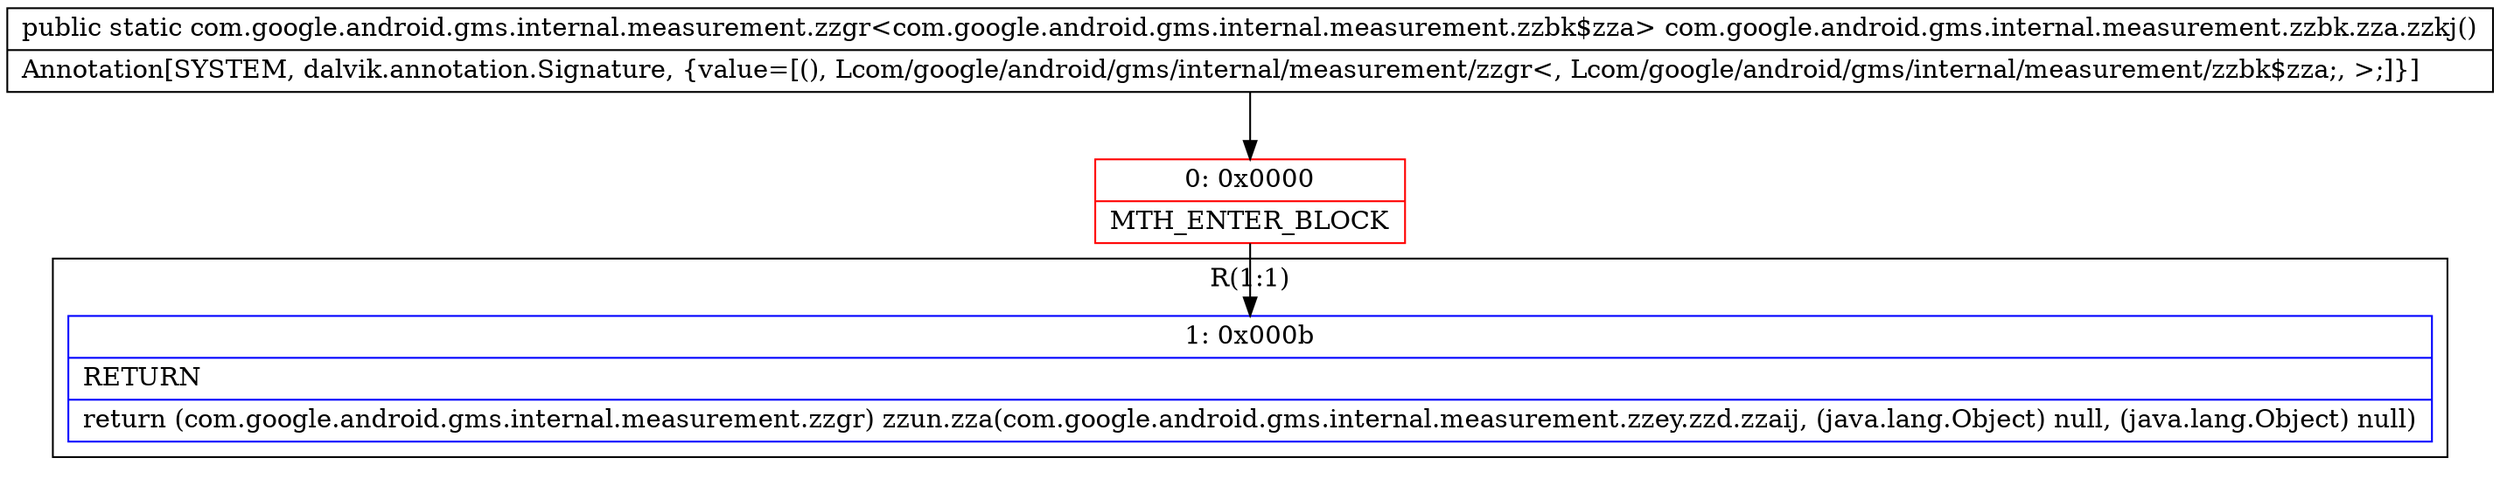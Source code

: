 digraph "CFG forcom.google.android.gms.internal.measurement.zzbk.zza.zzkj()Lcom\/google\/android\/gms\/internal\/measurement\/zzgr;" {
subgraph cluster_Region_565126013 {
label = "R(1:1)";
node [shape=record,color=blue];
Node_1 [shape=record,label="{1\:\ 0x000b|RETURN\l|return (com.google.android.gms.internal.measurement.zzgr) zzun.zza(com.google.android.gms.internal.measurement.zzey.zzd.zzaij, (java.lang.Object) null, (java.lang.Object) null)\l}"];
}
Node_0 [shape=record,color=red,label="{0\:\ 0x0000|MTH_ENTER_BLOCK\l}"];
MethodNode[shape=record,label="{public static com.google.android.gms.internal.measurement.zzgr\<com.google.android.gms.internal.measurement.zzbk$zza\> com.google.android.gms.internal.measurement.zzbk.zza.zzkj()  | Annotation[SYSTEM, dalvik.annotation.Signature, \{value=[(), Lcom\/google\/android\/gms\/internal\/measurement\/zzgr\<, Lcom\/google\/android\/gms\/internal\/measurement\/zzbk$zza;, \>;]\}]\l}"];
MethodNode -> Node_0;
Node_0 -> Node_1;
}

